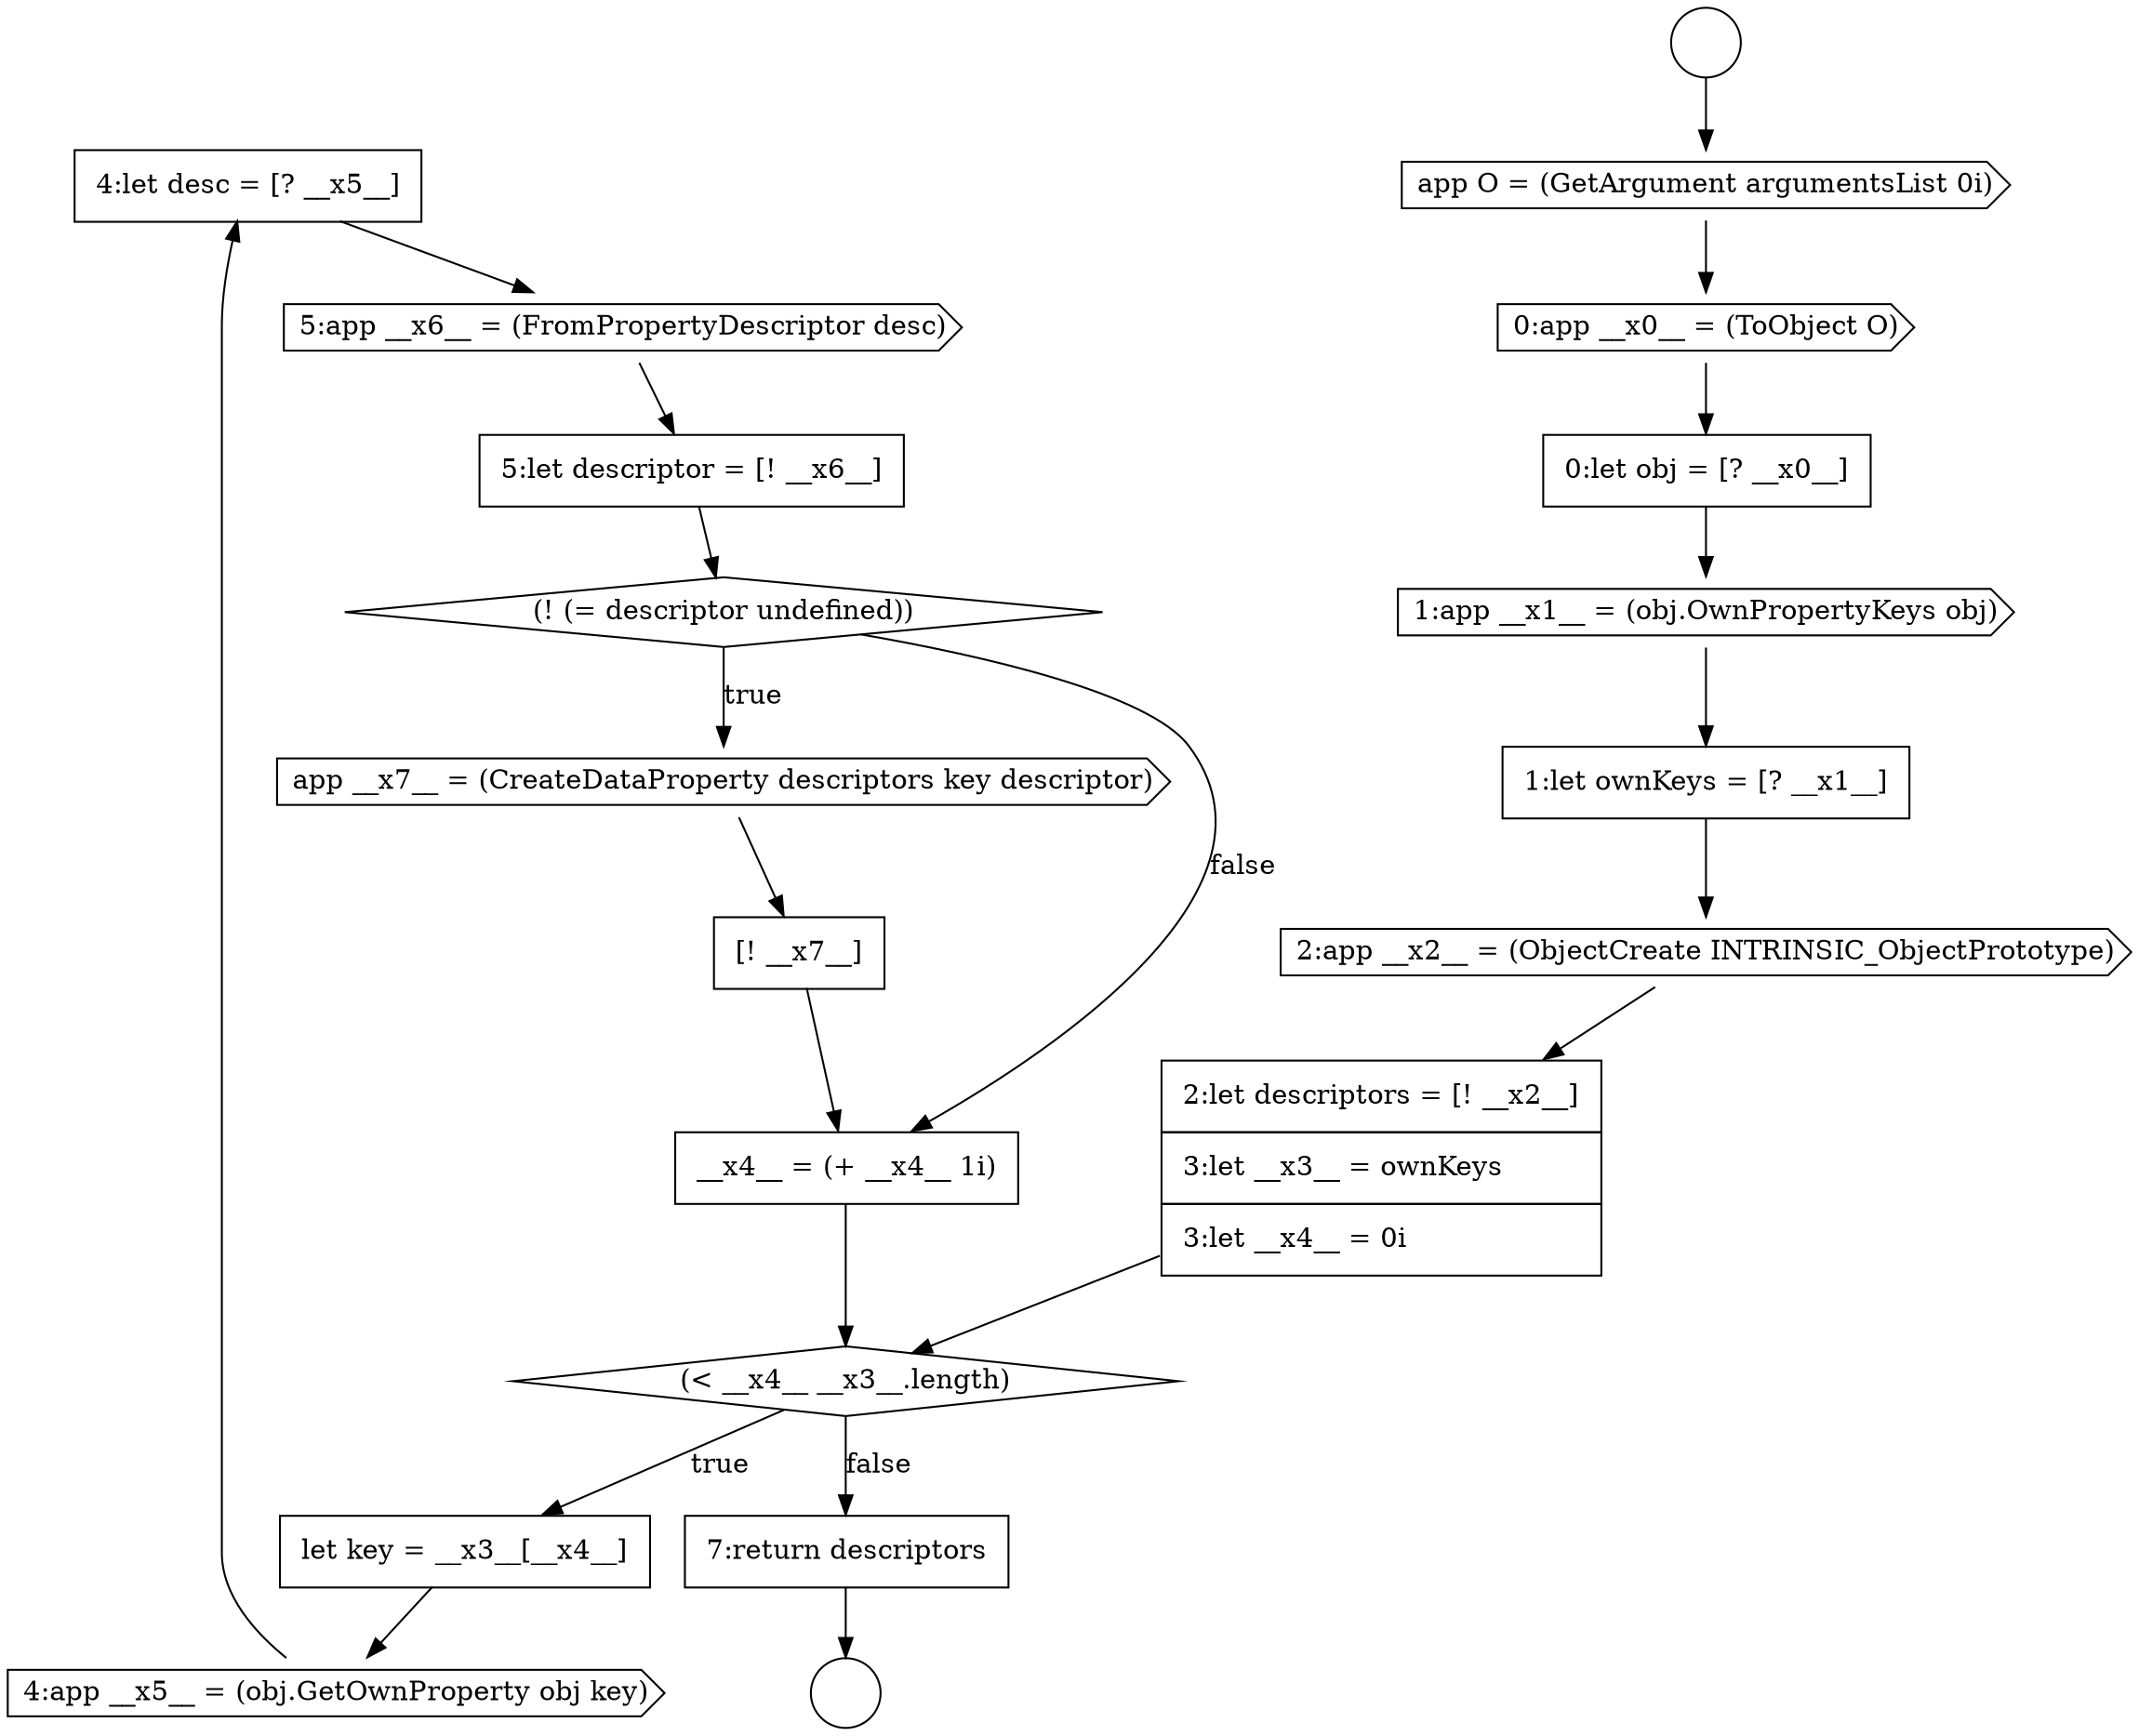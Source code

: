 digraph {
  node10715 [shape=none, margin=0, label=<<font color="black">
    <table border="0" cellborder="1" cellspacing="0" cellpadding="10">
      <tr><td align="left">4:let desc = [? __x5__]</td></tr>
    </table>
  </font>> color="black" fillcolor="white" style=filled]
  node10716 [shape=cds, label=<<font color="black">5:app __x6__ = (FromPropertyDescriptor desc)</font>> color="black" fillcolor="white" style=filled]
  node10708 [shape=cds, label=<<font color="black">1:app __x1__ = (obj.OwnPropertyKeys obj)</font>> color="black" fillcolor="white" style=filled]
  node10720 [shape=none, margin=0, label=<<font color="black">
    <table border="0" cellborder="1" cellspacing="0" cellpadding="10">
      <tr><td align="left">[! __x7__]</td></tr>
    </table>
  </font>> color="black" fillcolor="white" style=filled]
  node10703 [shape=circle label=" " color="black" fillcolor="white" style=filled]
  node10709 [shape=none, margin=0, label=<<font color="black">
    <table border="0" cellborder="1" cellspacing="0" cellpadding="10">
      <tr><td align="left">1:let ownKeys = [? __x1__]</td></tr>
    </table>
  </font>> color="black" fillcolor="white" style=filled]
  node10707 [shape=none, margin=0, label=<<font color="black">
    <table border="0" cellborder="1" cellspacing="0" cellpadding="10">
      <tr><td align="left">0:let obj = [? __x0__]</td></tr>
    </table>
  </font>> color="black" fillcolor="white" style=filled]
  node10704 [shape=circle label=" " color="black" fillcolor="white" style=filled]
  node10717 [shape=none, margin=0, label=<<font color="black">
    <table border="0" cellborder="1" cellspacing="0" cellpadding="10">
      <tr><td align="left">5:let descriptor = [! __x6__]</td></tr>
    </table>
  </font>> color="black" fillcolor="white" style=filled]
  node10714 [shape=cds, label=<<font color="black">4:app __x5__ = (obj.GetOwnProperty obj key)</font>> color="black" fillcolor="white" style=filled]
  node10712 [shape=diamond, label=<<font color="black">(&lt; __x4__ __x3__.length)</font>> color="black" fillcolor="white" style=filled]
  node10706 [shape=cds, label=<<font color="black">0:app __x0__ = (ToObject O)</font>> color="black" fillcolor="white" style=filled]
  node10711 [shape=none, margin=0, label=<<font color="black">
    <table border="0" cellborder="1" cellspacing="0" cellpadding="10">
      <tr><td align="left">2:let descriptors = [! __x2__]</td></tr>
      <tr><td align="left">3:let __x3__ = ownKeys</td></tr>
      <tr><td align="left">3:let __x4__ = 0i</td></tr>
    </table>
  </font>> color="black" fillcolor="white" style=filled]
  node10705 [shape=cds, label=<<font color="black">app O = (GetArgument argumentsList 0i)</font>> color="black" fillcolor="white" style=filled]
  node10722 [shape=none, margin=0, label=<<font color="black">
    <table border="0" cellborder="1" cellspacing="0" cellpadding="10">
      <tr><td align="left">7:return descriptors</td></tr>
    </table>
  </font>> color="black" fillcolor="white" style=filled]
  node10719 [shape=cds, label=<<font color="black">app __x7__ = (CreateDataProperty descriptors key descriptor)</font>> color="black" fillcolor="white" style=filled]
  node10721 [shape=none, margin=0, label=<<font color="black">
    <table border="0" cellborder="1" cellspacing="0" cellpadding="10">
      <tr><td align="left">__x4__ = (+ __x4__ 1i)</td></tr>
    </table>
  </font>> color="black" fillcolor="white" style=filled]
  node10710 [shape=cds, label=<<font color="black">2:app __x2__ = (ObjectCreate INTRINSIC_ObjectPrototype)</font>> color="black" fillcolor="white" style=filled]
  node10718 [shape=diamond, label=<<font color="black">(! (= descriptor undefined))</font>> color="black" fillcolor="white" style=filled]
  node10713 [shape=none, margin=0, label=<<font color="black">
    <table border="0" cellborder="1" cellspacing="0" cellpadding="10">
      <tr><td align="left">let key = __x3__[__x4__]</td></tr>
    </table>
  </font>> color="black" fillcolor="white" style=filled]
  node10705 -> node10706 [ color="black"]
  node10708 -> node10709 [ color="black"]
  node10710 -> node10711 [ color="black"]
  node10719 -> node10720 [ color="black"]
  node10712 -> node10713 [label=<<font color="black">true</font>> color="black"]
  node10712 -> node10722 [label=<<font color="black">false</font>> color="black"]
  node10721 -> node10712 [ color="black"]
  node10714 -> node10715 [ color="black"]
  node10717 -> node10718 [ color="black"]
  node10722 -> node10704 [ color="black"]
  node10713 -> node10714 [ color="black"]
  node10715 -> node10716 [ color="black"]
  node10709 -> node10710 [ color="black"]
  node10706 -> node10707 [ color="black"]
  node10718 -> node10719 [label=<<font color="black">true</font>> color="black"]
  node10718 -> node10721 [label=<<font color="black">false</font>> color="black"]
  node10707 -> node10708 [ color="black"]
  node10711 -> node10712 [ color="black"]
  node10716 -> node10717 [ color="black"]
  node10720 -> node10721 [ color="black"]
  node10703 -> node10705 [ color="black"]
}
